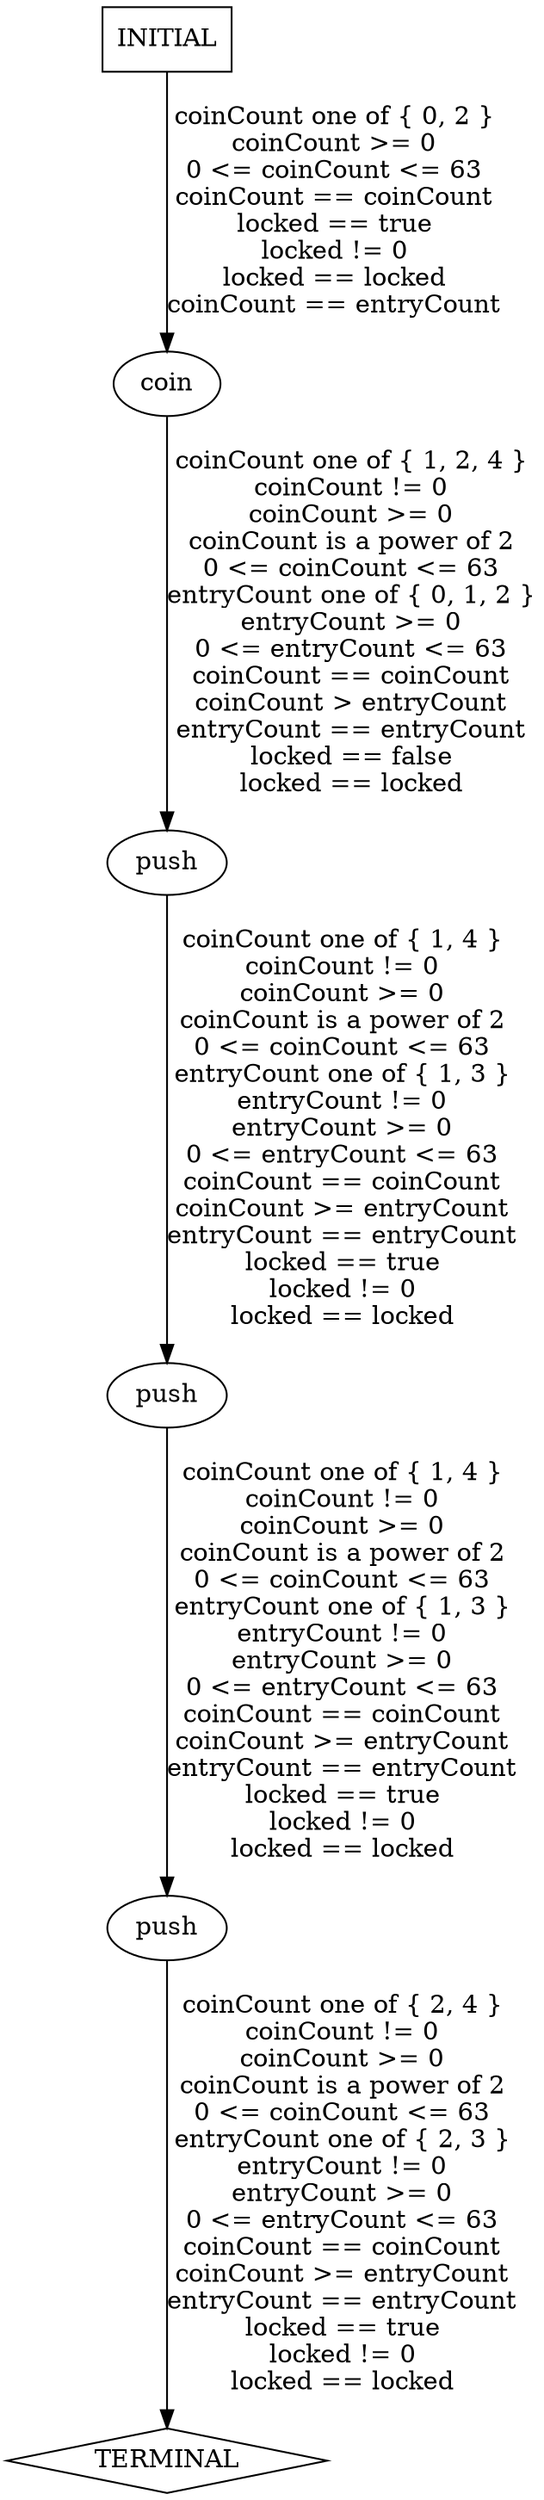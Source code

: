 digraph {
  0 [label="coin"];
  1 [label="push"];
  2 [label="push"];
  3 [label="push"];
  4 [label="TERMINAL",shape=diamond];
  5 [label="INITIAL",shape=box];
0->1 [label="coinCount one of { 1, 2, 4 }\ncoinCount != 0\ncoinCount >= 0\ncoinCount is a power of 2\n0 <= coinCount <= 63\nentryCount one of { 0, 1, 2 }\nentryCount >= 0\n0 <= entryCount <= 63\ncoinCount == coinCount\ncoinCount > entryCount\nentryCount == entryCount\nlocked == false\nlocked == locked",];
1->2 [label="coinCount one of { 1, 4 }\ncoinCount != 0\ncoinCount >= 0\ncoinCount is a power of 2\n0 <= coinCount <= 63\nentryCount one of { 1, 3 }\nentryCount != 0\nentryCount >= 0\n0 <= entryCount <= 63\ncoinCount == coinCount\ncoinCount >= entryCount\nentryCount == entryCount\nlocked == true\nlocked != 0\nlocked == locked",];
2->3 [label="coinCount one of { 1, 4 }\ncoinCount != 0\ncoinCount >= 0\ncoinCount is a power of 2\n0 <= coinCount <= 63\nentryCount one of { 1, 3 }\nentryCount != 0\nentryCount >= 0\n0 <= entryCount <= 63\ncoinCount == coinCount\ncoinCount >= entryCount\nentryCount == entryCount\nlocked == true\nlocked != 0\nlocked == locked",];
3->4 [label="coinCount one of { 2, 4 }\ncoinCount != 0\ncoinCount >= 0\ncoinCount is a power of 2\n0 <= coinCount <= 63\nentryCount one of { 2, 3 }\nentryCount != 0\nentryCount >= 0\n0 <= entryCount <= 63\ncoinCount == coinCount\ncoinCount >= entryCount\nentryCount == entryCount\nlocked == true\nlocked != 0\nlocked == locked",];
5->0 [label="coinCount one of { 0, 2 }\ncoinCount >= 0\n0 <= coinCount <= 63\ncoinCount == coinCount\nlocked == true\nlocked != 0\nlocked == locked\ncoinCount == entryCount",];
} // digraph {
